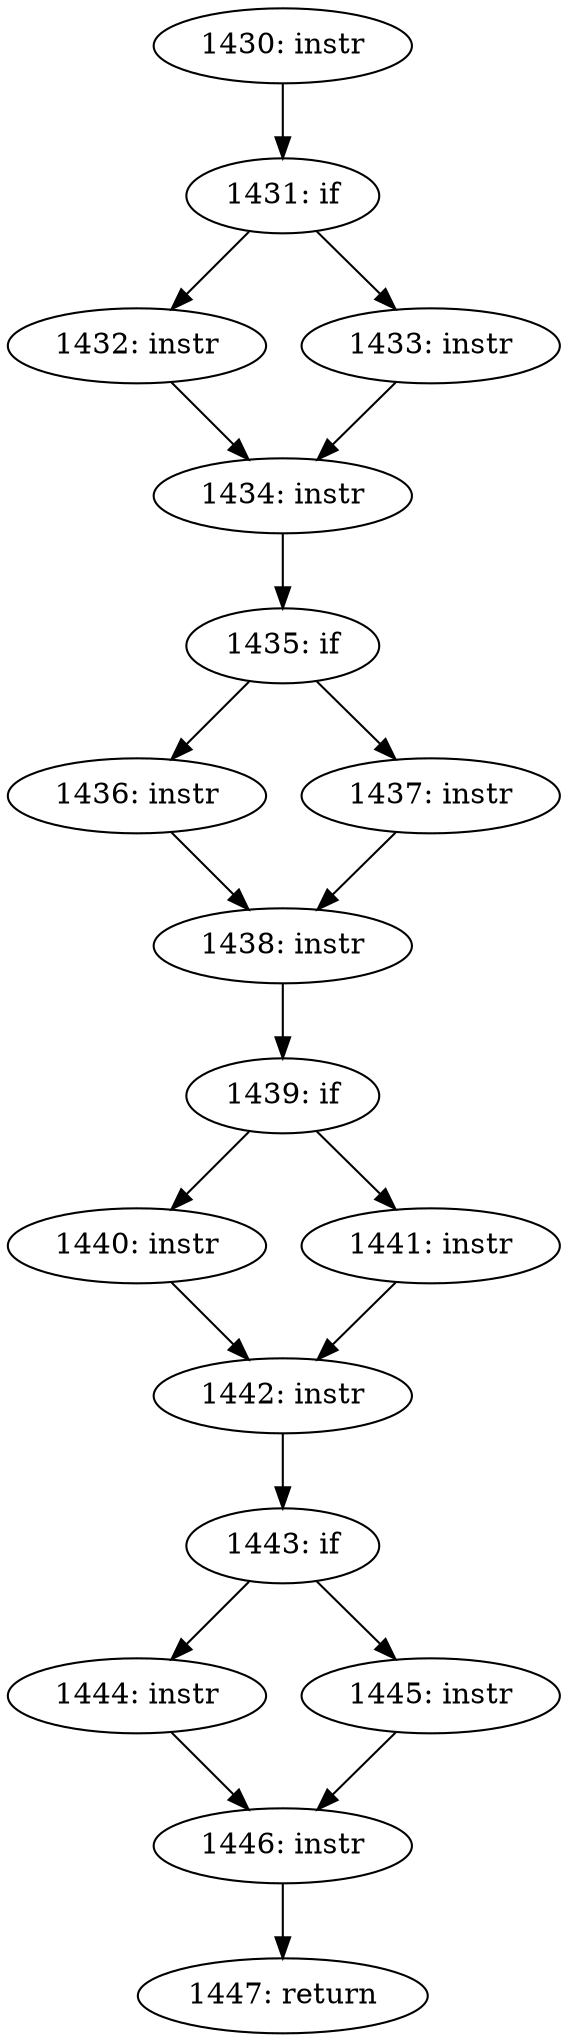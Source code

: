 digraph CFG_tcp_initialize_rcv_mss {
1430 [label="1430: instr"]
	1430 -> 1431
1431 [label="1431: if"]
	1431 -> 1432
	1431 -> 1433
1432 [label="1432: instr"]
	1432 -> 1434
1433 [label="1433: instr"]
	1433 -> 1434
1434 [label="1434: instr"]
	1434 -> 1435
1435 [label="1435: if"]
	1435 -> 1436
	1435 -> 1437
1436 [label="1436: instr"]
	1436 -> 1438
1437 [label="1437: instr"]
	1437 -> 1438
1438 [label="1438: instr"]
	1438 -> 1439
1439 [label="1439: if"]
	1439 -> 1440
	1439 -> 1441
1440 [label="1440: instr"]
	1440 -> 1442
1441 [label="1441: instr"]
	1441 -> 1442
1442 [label="1442: instr"]
	1442 -> 1443
1443 [label="1443: if"]
	1443 -> 1444
	1443 -> 1445
1444 [label="1444: instr"]
	1444 -> 1446
1445 [label="1445: instr"]
	1445 -> 1446
1446 [label="1446: instr"]
	1446 -> 1447
1447 [label="1447: return"]
	
}
